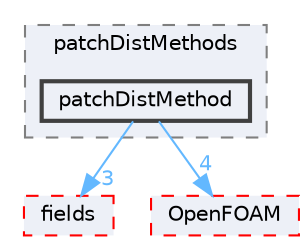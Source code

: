 digraph "src/finiteVolume/fvMesh/wallDist/patchDistMethods/patchDistMethod"
{
 // LATEX_PDF_SIZE
  bgcolor="transparent";
  edge [fontname=Helvetica,fontsize=10,labelfontname=Helvetica,labelfontsize=10];
  node [fontname=Helvetica,fontsize=10,shape=box,height=0.2,width=0.4];
  compound=true
  subgraph clusterdir_28bd808b48a939f9343efc27d469bf7b {
    graph [ bgcolor="#edf0f7", pencolor="grey50", label="patchDistMethods", fontname=Helvetica,fontsize=10 style="filled,dashed", URL="dir_28bd808b48a939f9343efc27d469bf7b.html",tooltip=""]
  dir_6e324d8445a9fcc15d11be46c4e01c62 [label="patchDistMethod", fillcolor="#edf0f7", color="grey25", style="filled,bold", URL="dir_6e324d8445a9fcc15d11be46c4e01c62.html",tooltip=""];
  }
  dir_25ab4a83a983f7bb7a38b7f63bb141b7 [label="fields", fillcolor="#edf0f7", color="red", style="filled,dashed", URL="dir_25ab4a83a983f7bb7a38b7f63bb141b7.html",tooltip=""];
  dir_c5473ff19b20e6ec4dfe5c310b3778a8 [label="OpenFOAM", fillcolor="#edf0f7", color="red", style="filled,dashed", URL="dir_c5473ff19b20e6ec4dfe5c310b3778a8.html",tooltip=""];
  dir_6e324d8445a9fcc15d11be46c4e01c62->dir_25ab4a83a983f7bb7a38b7f63bb141b7 [headlabel="3", labeldistance=1.5 headhref="dir_002822_001332.html" href="dir_002822_001332.html" color="steelblue1" fontcolor="steelblue1"];
  dir_6e324d8445a9fcc15d11be46c4e01c62->dir_c5473ff19b20e6ec4dfe5c310b3778a8 [headlabel="4", labeldistance=1.5 headhref="dir_002822_002695.html" href="dir_002822_002695.html" color="steelblue1" fontcolor="steelblue1"];
}
